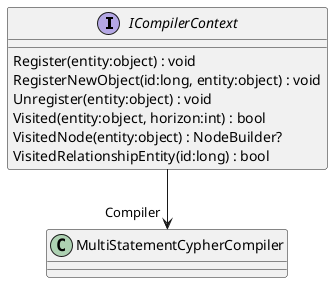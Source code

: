 @startuml
interface ICompilerContext {
    Register(entity:object) : void
    RegisterNewObject(id:long, entity:object) : void
    Unregister(entity:object) : void
    Visited(entity:object, horizon:int) : bool
    VisitedNode(entity:object) : NodeBuilder?
    VisitedRelationshipEntity(id:long) : bool
}
ICompilerContext --> "Compiler" MultiStatementCypherCompiler
@enduml
